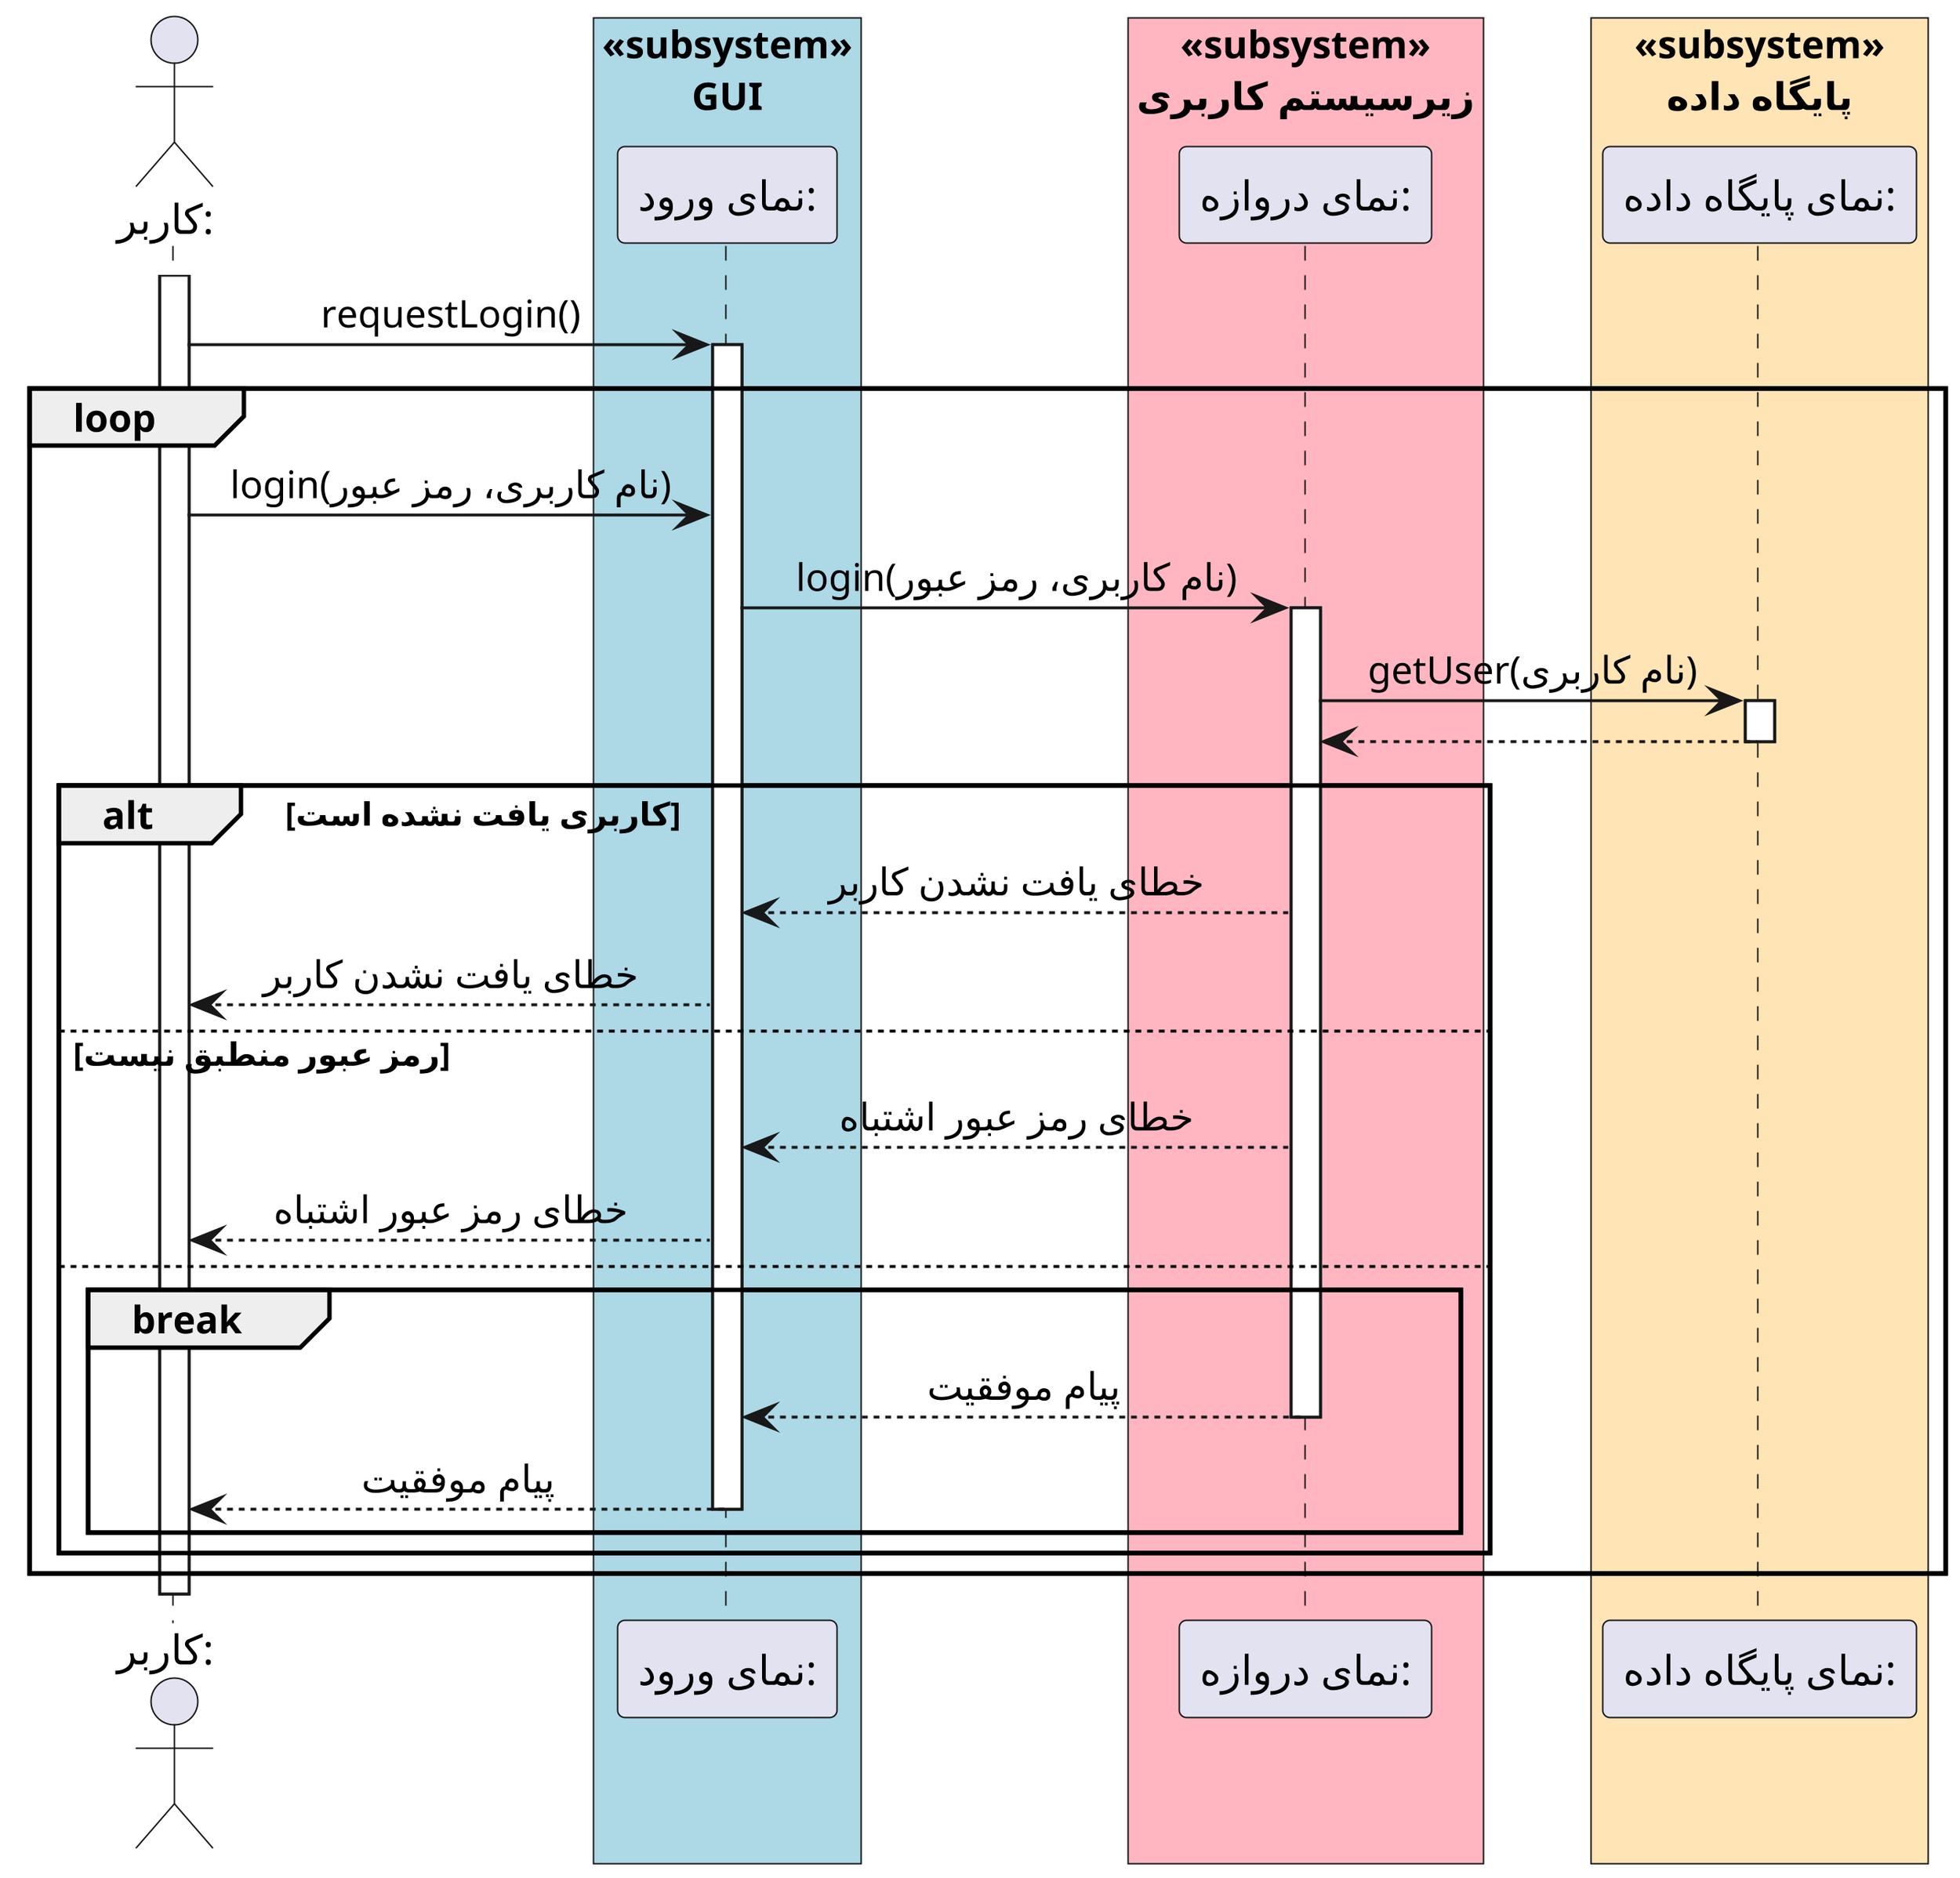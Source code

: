 @startuml login


scale 4
skinparam DefaultFontName Vazir
skinparam DefaultTextAlignment center

 
actor ":کاربر" as user
box "«subsystem»\nGUI" #LightBlue
participant ":نمای ورود" as ui_facade
end box
box "«subsystem»\nزیرسیستم کاربری" #LightPink
participant ":نمای دروازه" as gate_facade
end box
box "«subsystem»\nپایگاه داده" #Moccasin
participant ":نمای پایگاه داده" as db_facade
end box

activate user
user -> ui_facade: requestLogin()
activate ui_facade

loop
    user -> ui_facade: login(نام کاربری، رمز عبور)
    ui_facade -> gate_facade: login(نام کاربری، رمز عبور)
    activate gate_facade
    gate_facade -> db_facade: getUser(نام کاربری)
    activate db_facade
    db_facade --> gate_facade
    deactivate db_facade

    alt کاربری یافت نشده است
        gate_facade --> ui_facade: خطای یافت نشدن کاربر
        ui_facade --> user: خطای یافت نشدن کاربر
    else رمز عبور منطبق نیست
        gate_facade --> ui_facade: خطای رمز عبور اشتباه
        ui_facade --> user: خطای رمز عبور اشتباه
    else
        break
            gate_facade --> ui_facade: پیام موفقیت
            deactivate gate_facade
            ui_facade --> user: پیام موفقیت
            deactivate ui_facade
        end
    end
end

deactivate user


@enduml